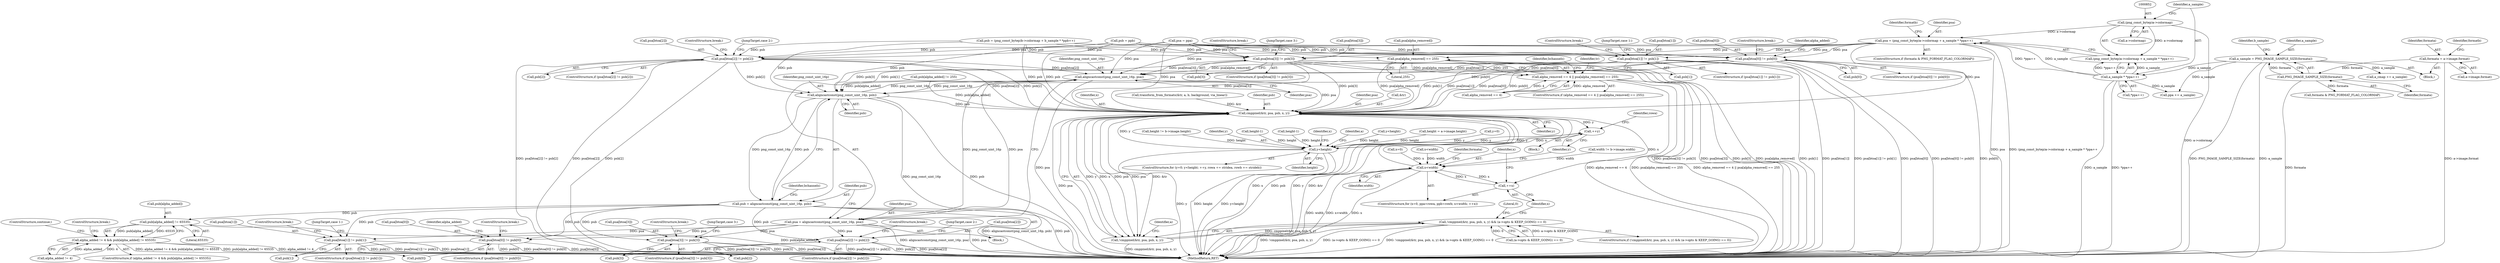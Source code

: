 digraph "0_Android_9d4853418ab2f754c2b63e091c29c5529b8b86ca_27@integer" {
"1000848" [label="(Call,psa = (png_const_bytep)a->colormap + a_sample * *ppa++)"];
"1000851" [label="(Call,(png_const_bytep)a->colormap)"];
"1000856" [label="(Call,a_sample * *ppa++)"];
"1000206" [label="(Call,a_sample = PNG_IMAGE_SAMPLE_SIZE(formata))"];
"1000208" [label="(Call,PNG_IMAGE_SAMPLE_SIZE(formata))"];
"1000190" [label="(Call,formata = a->image.format)"];
"1000905" [label="(Call,aligncastconst(png_const_uint_16p, psa))"];
"1000903" [label="(Call,pua = aligncastconst(png_const_uint_16p, psa))"];
"1000919" [label="(Call,pua[btoa[3]] != pub[3])"];
"1000931" [label="(Call,pua[btoa[2]] != pub[2])"];
"1000943" [label="(Call,pua[btoa[1]] != pub[1])"];
"1000955" [label="(Call,pua[btoa[0]] != pub[0])"];
"1000911" [label="(Call,aligncastconst(png_const_uint_16p, psb))"];
"1000909" [label="(Call,pub = aligncastconst(png_const_uint_16p, psb))"];
"1000970" [label="(Call,pub[alpha_added] != 65535)"];
"1000966" [label="(Call,alpha_added != 4 && pub[alpha_added] != 65535)"];
"1001059" [label="(Call,cmppixel(&tr, psa, psb, x, y))"];
"1000811" [label="(Call,++y)"];
"1000807" [label="(Call,y<height)"];
"1000839" [label="(Call,++x)"];
"1000836" [label="(Call,x<width)"];
"1001058" [label="(Call,!cmppixel(&tr, psa, psb, x, y))"];
"1001057" [label="(Call,!cmppixel(&tr, psa, psb, x, y) && (a->opts & KEEP_GOING) == 0)"];
"1000985" [label="(Call,psa[alpha_removed] == 255)"];
"1000981" [label="(Call,alpha_removed == 4 || psa[alpha_removed] == 255)"];
"1000996" [label="(Call,psa[btoa[3]] != psb[3])"];
"1001008" [label="(Call,psa[btoa[2]] != psb[2])"];
"1001020" [label="(Call,psa[btoa[1]] != psb[1])"];
"1001032" [label="(Call,psa[btoa[0]] != psb[0])"];
"1000811" [label="(Call,++y)"];
"1000937" [label="(Call,pub[2])"];
"1000836" [label="(Call,x<width)"];
"1001062" [label="(Identifier,psa)"];
"1000807" [label="(Call,y<height)"];
"1000952" [label="(ControlStructure,break;)"];
"1000223" [label="(Call,width != b->image.width)"];
"1000866" [label="(Call,ppa += a_sample)"];
"1001041" [label="(ControlStructure,break;)"];
"1001065" [label="(Identifier,y)"];
"1001026" [label="(Call,psb[1])"];
"1000191" [label="(Identifier,formata)"];
"1001066" [label="(Call,(a->opts & KEEP_GOING) == 0)"];
"1001059" [label="(Call,cmppixel(&tr, psa, psb, x, y))"];
"1000804" [label="(Call,y=0)"];
"1000871" [label="(Identifier,formatb)"];
"1000206" [label="(Call,a_sample = PNG_IMAGE_SAMPLE_SIZE(formata))"];
"1000903" [label="(Call,pua = aligncastconst(png_const_uint_16p, psa))"];
"1001060" [label="(Call,&tr)"];
"1000904" [label="(Identifier,pua)"];
"1000812" [label="(Identifier,y)"];
"1000849" [label="(Identifier,psa)"];
"1000230" [label="(Call,height != b->image.height)"];
"1000212" [label="(Identifier,b_sample)"];
"1000943" [label="(Call,pua[btoa[1]] != pub[1])"];
"1000901" [label="(Block,)"];
"1000940" [label="(ControlStructure,break;)"];
"1001047" [label="(Call,psb[alpha_added] != 255)"];
"1000808" [label="(Identifier,y)"];
"1000810" [label="(Block,)"];
"1000941" [label="(JumpTarget,case 2:)"];
"1000953" [label="(JumpTarget,case 1:)"];
"1000981" [label="(Call,alpha_removed == 4 || psa[alpha_removed] == 255)"];
"1000986" [label="(Call,psa[alpha_removed])"];
"1000839" [label="(Call,++x)"];
"1000144" [label="(Block,)"];
"1000837" [label="(Identifier,x)"];
"1000976" [label="(ControlStructure,continue;)"];
"1001017" [label="(ControlStructure,break;)"];
"1001008" [label="(Call,psa[btoa[2]] != psb[2])"];
"1001005" [label="(ControlStructure,break;)"];
"1000858" [label="(Call,*ppa++)"];
"1000199" [label="(Identifier,formatb)"];
"1000207" [label="(Identifier,a_sample)"];
"1000954" [label="(ControlStructure,if (pua[btoa[0]] != pub[0]))"];
"1000929" [label="(JumpTarget,case 3:)"];
"1000955" [label="(Call,pua[btoa[0]] != pub[0])"];
"1000949" [label="(Call,pub[1])"];
"1001064" [label="(Identifier,x)"];
"1000863" [label="(Call,psa = ppa)"];
"1000873" [label="(Call,psb = (png_const_bytep)b->colormap + b_sample * *ppb++)"];
"1001020" [label="(Call,psa[btoa[1]] != psb[1])"];
"1001030" [label="(JumpTarget,case 1:)"];
"1000285" [label="(Call,height-1)"];
"1001006" [label="(JumpTarget,case 3:)"];
"1000918" [label="(ControlStructure,if (pua[btoa[3]] != pub[3]))"];
"1000975" [label="(ControlStructure,break;)"];
"1000966" [label="(Call,alpha_added != 4 && pub[alpha_added] != 65535)"];
"1001018" [label="(JumpTarget,case 2:)"];
"1000850" [label="(Call,(png_const_bytep)a->colormap + a_sample * *ppa++)"];
"1000190" [label="(Call,formata = a->image.format)"];
"1001058" [label="(Call,!cmppixel(&tr, psa, psb, x, y))"];
"1000247" [label="(Call,transform_from_formats(&tr, a, b, background, via_linear))"];
"1000971" [label="(Call,pub[alpha_added])"];
"1001038" [label="(Call,psb[0])"];
"1001128" [label="(MethodReturn,RET)"];
"1000911" [label="(Call,aligncastconst(png_const_uint_16p, psb))"];
"1000844" [label="(ControlStructure,if (formata & PNG_FORMAT_FLAG_COLORMAP))"];
"1000192" [label="(Call,a->image.format)"];
"1000857" [label="(Identifier,a_sample)"];
"1000995" [label="(ControlStructure,if (psa[btoa[3]] != psb[3]))"];
"1000974" [label="(Literal,65535)"];
"1000919" [label="(Call,pua[btoa[3]] != pub[3])"];
"1000920" [label="(Call,pua[btoa[3]])"];
"1001045" [label="(Identifier,alpha_added)"];
"1000208" [label="(Call,PNG_IMAGE_SAMPLE_SIZE(formata))"];
"1001014" [label="(Call,psb[2])"];
"1000905" [label="(Call,aligncastconst(png_const_uint_16p, psa))"];
"1000956" [label="(Call,pua[btoa[0]])"];
"1000853" [label="(Call,a->colormap)"];
"1001057" [label="(Call,!cmppixel(&tr, psa, psb, x, y) && (a->opts & KEEP_GOING) == 0)"];
"1001033" [label="(Call,psa[btoa[0]])"];
"1000910" [label="(Identifier,pub)"];
"1000930" [label="(ControlStructure,if (pua[btoa[2]] != pub[2]))"];
"1000838" [label="(Identifier,width)"];
"1000932" [label="(Call,pua[btoa[2]])"];
"1000944" [label="(Call,pua[btoa[1]])"];
"1000851" [label="(Call,(png_const_bytep)a->colormap)"];
"1000803" [label="(ControlStructure,for (y=0; y<height; ++y, rowa += stridea, rowb += strideb))"];
"1000257" [label="(Call,formata & PNG_FORMAT_FLAG_COLORMAP)"];
"1001061" [label="(Identifier,tr)"];
"1001002" [label="(Call,psb[3])"];
"1000826" [label="(Call,x=0)"];
"1000444" [label="(Call,a_cmap += a_sample)"];
"1001069" [label="(Identifier,a)"];
"1001019" [label="(ControlStructure,if (psa[btoa[1]] != psb[1]))"];
"1000209" [label="(Identifier,formata)"];
"1001007" [label="(ControlStructure,if (psa[btoa[2]] != psb[2]))"];
"1000928" [label="(ControlStructure,break;)"];
"1001021" [label="(Call,psa[btoa[1]])"];
"1000965" [label="(ControlStructure,if (alpha_added != 4 && pub[alpha_added] != 65535))"];
"1000968" [label="(Identifier,alpha_added)"];
"1000913" [label="(Identifier,psb)"];
"1000912" [label="(Identifier,png_const_uint_16p)"];
"1000982" [label="(Call,alpha_removed == 4)"];
"1000970" [label="(Call,pub[alpha_added] != 65535)"];
"1000931" [label="(Call,pua[btoa[2]] != pub[2])"];
"1000297" [label="(Call,height-1)"];
"1001032" [label="(Call,psa[btoa[0]] != psb[0])"];
"1001056" [label="(ControlStructure,if (!cmppixel(&tr, psa, psb, x, y) && (a->opts & KEEP_GOING) == 0))"];
"1000856" [label="(Call,a_sample * *ppa++)"];
"1000907" [label="(Identifier,psa)"];
"1000840" [label="(Identifier,x)"];
"1000361" [label="(Call,x<width)"];
"1001029" [label="(ControlStructure,break;)"];
"1000964" [label="(ControlStructure,break;)"];
"1000906" [label="(Identifier,png_const_uint_16p)"];
"1001074" [label="(Literal,0)"];
"1000846" [label="(Identifier,formata)"];
"1000809" [label="(Identifier,height)"];
"1000909" [label="(Call,pub = aligncastconst(png_const_uint_16p, psb))"];
"1000827" [label="(Identifier,x)"];
"1000967" [label="(Call,alpha_added != 4)"];
"1000980" [label="(ControlStructure,if (alpha_removed == 4 || psa[alpha_removed] == 255))"];
"1000848" [label="(Call,psa = (png_const_bytep)a->colormap + a_sample * *ppa++)"];
"1000985" [label="(Call,psa[alpha_removed] == 255)"];
"1000942" [label="(ControlStructure,if (pua[btoa[1]] != pub[1]))"];
"1000925" [label="(Call,pub[3])"];
"1000961" [label="(Call,pub[0])"];
"1000989" [label="(Literal,255)"];
"1001063" [label="(Identifier,psb)"];
"1001078" [label="(Identifier,a)"];
"1000997" [label="(Call,psa[btoa[3]])"];
"1000815" [label="(Identifier,rowa)"];
"1001031" [label="(ControlStructure,if (psa[btoa[0]] != psb[0]))"];
"1000341" [label="(Call,y<height)"];
"1000915" [label="(Identifier,bchannels)"];
"1000996" [label="(Call,psa[btoa[3]] != psb[3])"];
"1000992" [label="(Identifier,bchannels)"];
"1000824" [label="(ControlStructure,for (x=0, ppa=rowa, ppb=rowb; x<width; ++x))"];
"1000888" [label="(Call,psb = ppb)"];
"1000182" [label="(Call,height = a->image.height)"];
"1001009" [label="(Call,psa[btoa[2]])"];
"1000848" -> "1000844"  [label="AST: "];
"1000848" -> "1000850"  [label="CFG: "];
"1000849" -> "1000848"  [label="AST: "];
"1000850" -> "1000848"  [label="AST: "];
"1000871" -> "1000848"  [label="CFG: "];
"1000848" -> "1001128"  [label="DDG: psa"];
"1000848" -> "1001128"  [label="DDG: (png_const_bytep)a->colormap + a_sample * *ppa++"];
"1000851" -> "1000848"  [label="DDG: a->colormap"];
"1000856" -> "1000848"  [label="DDG: a_sample"];
"1000856" -> "1000848"  [label="DDG: *ppa++"];
"1000848" -> "1000905"  [label="DDG: psa"];
"1000848" -> "1000985"  [label="DDG: psa"];
"1000848" -> "1000996"  [label="DDG: psa"];
"1000848" -> "1001008"  [label="DDG: psa"];
"1000848" -> "1001020"  [label="DDG: psa"];
"1000848" -> "1001032"  [label="DDG: psa"];
"1000848" -> "1001059"  [label="DDG: psa"];
"1000851" -> "1000850"  [label="AST: "];
"1000851" -> "1000853"  [label="CFG: "];
"1000852" -> "1000851"  [label="AST: "];
"1000853" -> "1000851"  [label="AST: "];
"1000857" -> "1000851"  [label="CFG: "];
"1000851" -> "1001128"  [label="DDG: a->colormap"];
"1000851" -> "1000850"  [label="DDG: a->colormap"];
"1000856" -> "1000850"  [label="AST: "];
"1000856" -> "1000858"  [label="CFG: "];
"1000857" -> "1000856"  [label="AST: "];
"1000858" -> "1000856"  [label="AST: "];
"1000850" -> "1000856"  [label="CFG: "];
"1000856" -> "1001128"  [label="DDG: *ppa++"];
"1000856" -> "1001128"  [label="DDG: a_sample"];
"1000856" -> "1000850"  [label="DDG: a_sample"];
"1000856" -> "1000850"  [label="DDG: *ppa++"];
"1000206" -> "1000856"  [label="DDG: a_sample"];
"1000856" -> "1000866"  [label="DDG: a_sample"];
"1000206" -> "1000144"  [label="AST: "];
"1000206" -> "1000208"  [label="CFG: "];
"1000207" -> "1000206"  [label="AST: "];
"1000208" -> "1000206"  [label="AST: "];
"1000212" -> "1000206"  [label="CFG: "];
"1000206" -> "1001128"  [label="DDG: PNG_IMAGE_SAMPLE_SIZE(formata)"];
"1000206" -> "1001128"  [label="DDG: a_sample"];
"1000208" -> "1000206"  [label="DDG: formata"];
"1000206" -> "1000444"  [label="DDG: a_sample"];
"1000206" -> "1000866"  [label="DDG: a_sample"];
"1000208" -> "1000209"  [label="CFG: "];
"1000209" -> "1000208"  [label="AST: "];
"1000208" -> "1001128"  [label="DDG: formata"];
"1000190" -> "1000208"  [label="DDG: formata"];
"1000208" -> "1000257"  [label="DDG: formata"];
"1000190" -> "1000144"  [label="AST: "];
"1000190" -> "1000192"  [label="CFG: "];
"1000191" -> "1000190"  [label="AST: "];
"1000192" -> "1000190"  [label="AST: "];
"1000199" -> "1000190"  [label="CFG: "];
"1000190" -> "1001128"  [label="DDG: a->image.format"];
"1000905" -> "1000903"  [label="AST: "];
"1000905" -> "1000907"  [label="CFG: "];
"1000906" -> "1000905"  [label="AST: "];
"1000907" -> "1000905"  [label="AST: "];
"1000903" -> "1000905"  [label="CFG: "];
"1000905" -> "1001128"  [label="DDG: psa"];
"1000905" -> "1000903"  [label="DDG: png_const_uint_16p"];
"1000905" -> "1000903"  [label="DDG: psa"];
"1000911" -> "1000905"  [label="DDG: png_const_uint_16p"];
"1001020" -> "1000905"  [label="DDG: psa[btoa[1]]"];
"1001008" -> "1000905"  [label="DDG: psa[btoa[2]]"];
"1001032" -> "1000905"  [label="DDG: psa[btoa[0]]"];
"1000985" -> "1000905"  [label="DDG: psa[alpha_removed]"];
"1000996" -> "1000905"  [label="DDG: psa[btoa[3]]"];
"1000863" -> "1000905"  [label="DDG: psa"];
"1000905" -> "1000911"  [label="DDG: png_const_uint_16p"];
"1000905" -> "1001059"  [label="DDG: psa"];
"1000903" -> "1000901"  [label="AST: "];
"1000904" -> "1000903"  [label="AST: "];
"1000910" -> "1000903"  [label="CFG: "];
"1000903" -> "1001128"  [label="DDG: pua"];
"1000903" -> "1001128"  [label="DDG: aligncastconst(png_const_uint_16p, psa)"];
"1000903" -> "1000919"  [label="DDG: pua"];
"1000903" -> "1000931"  [label="DDG: pua"];
"1000903" -> "1000943"  [label="DDG: pua"];
"1000903" -> "1000955"  [label="DDG: pua"];
"1000919" -> "1000918"  [label="AST: "];
"1000919" -> "1000925"  [label="CFG: "];
"1000920" -> "1000919"  [label="AST: "];
"1000925" -> "1000919"  [label="AST: "];
"1000928" -> "1000919"  [label="CFG: "];
"1000929" -> "1000919"  [label="CFG: "];
"1000919" -> "1001128"  [label="DDG: pua[btoa[3]]"];
"1000919" -> "1001128"  [label="DDG: pua[btoa[3]] != pub[3]"];
"1000919" -> "1001128"  [label="DDG: pub[3]"];
"1000909" -> "1000919"  [label="DDG: pub"];
"1000931" -> "1000930"  [label="AST: "];
"1000931" -> "1000937"  [label="CFG: "];
"1000932" -> "1000931"  [label="AST: "];
"1000937" -> "1000931"  [label="AST: "];
"1000940" -> "1000931"  [label="CFG: "];
"1000941" -> "1000931"  [label="CFG: "];
"1000931" -> "1001128"  [label="DDG: pub[2]"];
"1000931" -> "1001128"  [label="DDG: pua[btoa[2]]"];
"1000931" -> "1001128"  [label="DDG: pua[btoa[2]] != pub[2]"];
"1000909" -> "1000931"  [label="DDG: pub"];
"1000943" -> "1000942"  [label="AST: "];
"1000943" -> "1000949"  [label="CFG: "];
"1000944" -> "1000943"  [label="AST: "];
"1000949" -> "1000943"  [label="AST: "];
"1000952" -> "1000943"  [label="CFG: "];
"1000953" -> "1000943"  [label="CFG: "];
"1000943" -> "1001128"  [label="DDG: pua[btoa[1]] != pub[1]"];
"1000943" -> "1001128"  [label="DDG: pua[btoa[1]]"];
"1000943" -> "1001128"  [label="DDG: pub[1]"];
"1000909" -> "1000943"  [label="DDG: pub"];
"1000955" -> "1000954"  [label="AST: "];
"1000955" -> "1000961"  [label="CFG: "];
"1000956" -> "1000955"  [label="AST: "];
"1000961" -> "1000955"  [label="AST: "];
"1000964" -> "1000955"  [label="CFG: "];
"1000968" -> "1000955"  [label="CFG: "];
"1000955" -> "1001128"  [label="DDG: pub[0]"];
"1000955" -> "1001128"  [label="DDG: pua[btoa[0]] != pub[0]"];
"1000955" -> "1001128"  [label="DDG: pua[btoa[0]]"];
"1000909" -> "1000955"  [label="DDG: pub"];
"1000911" -> "1000909"  [label="AST: "];
"1000911" -> "1000913"  [label="CFG: "];
"1000912" -> "1000911"  [label="AST: "];
"1000913" -> "1000911"  [label="AST: "];
"1000909" -> "1000911"  [label="CFG: "];
"1000911" -> "1001128"  [label="DDG: png_const_uint_16p"];
"1000911" -> "1001128"  [label="DDG: psb"];
"1000911" -> "1000909"  [label="DDG: png_const_uint_16p"];
"1000911" -> "1000909"  [label="DDG: psb"];
"1000873" -> "1000911"  [label="DDG: psb"];
"1001020" -> "1000911"  [label="DDG: psb[1]"];
"1001032" -> "1000911"  [label="DDG: psb[0]"];
"1001047" -> "1000911"  [label="DDG: psb[alpha_added]"];
"1000996" -> "1000911"  [label="DDG: psb[3]"];
"1001008" -> "1000911"  [label="DDG: psb[2]"];
"1000888" -> "1000911"  [label="DDG: psb"];
"1000911" -> "1001059"  [label="DDG: psb"];
"1000909" -> "1000901"  [label="AST: "];
"1000910" -> "1000909"  [label="AST: "];
"1000915" -> "1000909"  [label="CFG: "];
"1000909" -> "1001128"  [label="DDG: aligncastconst(png_const_uint_16p, psb)"];
"1000909" -> "1001128"  [label="DDG: pub"];
"1000909" -> "1000970"  [label="DDG: pub"];
"1000970" -> "1000966"  [label="AST: "];
"1000970" -> "1000974"  [label="CFG: "];
"1000971" -> "1000970"  [label="AST: "];
"1000974" -> "1000970"  [label="AST: "];
"1000966" -> "1000970"  [label="CFG: "];
"1000970" -> "1001128"  [label="DDG: pub[alpha_added]"];
"1000970" -> "1000966"  [label="DDG: pub[alpha_added]"];
"1000970" -> "1000966"  [label="DDG: 65535"];
"1000966" -> "1000965"  [label="AST: "];
"1000966" -> "1000967"  [label="CFG: "];
"1000967" -> "1000966"  [label="AST: "];
"1000975" -> "1000966"  [label="CFG: "];
"1000976" -> "1000966"  [label="CFG: "];
"1000966" -> "1001128"  [label="DDG: alpha_added != 4"];
"1000966" -> "1001128"  [label="DDG: alpha_added != 4 && pub[alpha_added] != 65535"];
"1000966" -> "1001128"  [label="DDG: pub[alpha_added] != 65535"];
"1000967" -> "1000966"  [label="DDG: alpha_added"];
"1000967" -> "1000966"  [label="DDG: 4"];
"1001059" -> "1001058"  [label="AST: "];
"1001059" -> "1001065"  [label="CFG: "];
"1001060" -> "1001059"  [label="AST: "];
"1001062" -> "1001059"  [label="AST: "];
"1001063" -> "1001059"  [label="AST: "];
"1001064" -> "1001059"  [label="AST: "];
"1001065" -> "1001059"  [label="AST: "];
"1001058" -> "1001059"  [label="CFG: "];
"1001059" -> "1001128"  [label="DDG: psa"];
"1001059" -> "1001128"  [label="DDG: x"];
"1001059" -> "1001128"  [label="DDG: psb"];
"1001059" -> "1001128"  [label="DDG: y"];
"1001059" -> "1001128"  [label="DDG: &tr"];
"1001059" -> "1000811"  [label="DDG: y"];
"1001059" -> "1000839"  [label="DDG: x"];
"1001059" -> "1001058"  [label="DDG: y"];
"1001059" -> "1001058"  [label="DDG: x"];
"1001059" -> "1001058"  [label="DDG: psb"];
"1001059" -> "1001058"  [label="DDG: psa"];
"1001059" -> "1001058"  [label="DDG: &tr"];
"1000247" -> "1001059"  [label="DDG: &tr"];
"1001020" -> "1001059"  [label="DDG: psa[btoa[1]]"];
"1001020" -> "1001059"  [label="DDG: psb[1]"];
"1001008" -> "1001059"  [label="DDG: psa[btoa[2]]"];
"1001008" -> "1001059"  [label="DDG: psb[2]"];
"1001032" -> "1001059"  [label="DDG: psa[btoa[0]]"];
"1001032" -> "1001059"  [label="DDG: psb[0]"];
"1000985" -> "1001059"  [label="DDG: psa[alpha_removed]"];
"1000996" -> "1001059"  [label="DDG: psa[btoa[3]]"];
"1000996" -> "1001059"  [label="DDG: psb[3]"];
"1000863" -> "1001059"  [label="DDG: psa"];
"1000873" -> "1001059"  [label="DDG: psb"];
"1001047" -> "1001059"  [label="DDG: psb[alpha_added]"];
"1000888" -> "1001059"  [label="DDG: psb"];
"1000836" -> "1001059"  [label="DDG: x"];
"1000807" -> "1001059"  [label="DDG: y"];
"1000811" -> "1000810"  [label="AST: "];
"1000811" -> "1000812"  [label="CFG: "];
"1000812" -> "1000811"  [label="AST: "];
"1000815" -> "1000811"  [label="CFG: "];
"1000811" -> "1000807"  [label="DDG: y"];
"1000807" -> "1000811"  [label="DDG: y"];
"1000807" -> "1000803"  [label="AST: "];
"1000807" -> "1000809"  [label="CFG: "];
"1000808" -> "1000807"  [label="AST: "];
"1000809" -> "1000807"  [label="AST: "];
"1000827" -> "1000807"  [label="CFG: "];
"1001078" -> "1000807"  [label="CFG: "];
"1000807" -> "1001128"  [label="DDG: y<height"];
"1000807" -> "1001128"  [label="DDG: y"];
"1000807" -> "1001128"  [label="DDG: height"];
"1000804" -> "1000807"  [label="DDG: y"];
"1000341" -> "1000807"  [label="DDG: height"];
"1000230" -> "1000807"  [label="DDG: height"];
"1000182" -> "1000807"  [label="DDG: height"];
"1000285" -> "1000807"  [label="DDG: height"];
"1000297" -> "1000807"  [label="DDG: height"];
"1000839" -> "1000824"  [label="AST: "];
"1000839" -> "1000840"  [label="CFG: "];
"1000840" -> "1000839"  [label="AST: "];
"1000837" -> "1000839"  [label="CFG: "];
"1000839" -> "1000836"  [label="DDG: x"];
"1000836" -> "1000839"  [label="DDG: x"];
"1000836" -> "1000824"  [label="AST: "];
"1000836" -> "1000838"  [label="CFG: "];
"1000837" -> "1000836"  [label="AST: "];
"1000838" -> "1000836"  [label="AST: "];
"1000846" -> "1000836"  [label="CFG: "];
"1000812" -> "1000836"  [label="CFG: "];
"1000836" -> "1001128"  [label="DDG: width"];
"1000836" -> "1001128"  [label="DDG: x<width"];
"1000836" -> "1001128"  [label="DDG: x"];
"1000826" -> "1000836"  [label="DDG: x"];
"1000361" -> "1000836"  [label="DDG: width"];
"1000223" -> "1000836"  [label="DDG: width"];
"1001058" -> "1001057"  [label="AST: "];
"1001069" -> "1001058"  [label="CFG: "];
"1001057" -> "1001058"  [label="CFG: "];
"1001058" -> "1001128"  [label="DDG: cmppixel(&tr, psa, psb, x, y)"];
"1001058" -> "1001057"  [label="DDG: cmppixel(&tr, psa, psb, x, y)"];
"1001057" -> "1001056"  [label="AST: "];
"1001057" -> "1001066"  [label="CFG: "];
"1001066" -> "1001057"  [label="AST: "];
"1001074" -> "1001057"  [label="CFG: "];
"1000840" -> "1001057"  [label="CFG: "];
"1001057" -> "1001128"  [label="DDG: (a->opts & KEEP_GOING) == 0"];
"1001057" -> "1001128"  [label="DDG: !cmppixel(&tr, psa, psb, x, y) && (a->opts & KEEP_GOING) == 0"];
"1001057" -> "1001128"  [label="DDG: !cmppixel(&tr, psa, psb, x, y)"];
"1001066" -> "1001057"  [label="DDG: a->opts & KEEP_GOING"];
"1001066" -> "1001057"  [label="DDG: 0"];
"1000985" -> "1000981"  [label="AST: "];
"1000985" -> "1000989"  [label="CFG: "];
"1000986" -> "1000985"  [label="AST: "];
"1000989" -> "1000985"  [label="AST: "];
"1000981" -> "1000985"  [label="CFG: "];
"1000985" -> "1001128"  [label="DDG: psa[alpha_removed]"];
"1000985" -> "1000981"  [label="DDG: psa[alpha_removed]"];
"1000985" -> "1000981"  [label="DDG: 255"];
"1000863" -> "1000985"  [label="DDG: psa"];
"1000981" -> "1000980"  [label="AST: "];
"1000981" -> "1000982"  [label="CFG: "];
"1000982" -> "1000981"  [label="AST: "];
"1000992" -> "1000981"  [label="CFG: "];
"1001061" -> "1000981"  [label="CFG: "];
"1000981" -> "1001128"  [label="DDG: alpha_removed == 4 || psa[alpha_removed] == 255"];
"1000981" -> "1001128"  [label="DDG: alpha_removed == 4"];
"1000981" -> "1001128"  [label="DDG: psa[alpha_removed] == 255"];
"1000982" -> "1000981"  [label="DDG: alpha_removed"];
"1000982" -> "1000981"  [label="DDG: 4"];
"1000996" -> "1000995"  [label="AST: "];
"1000996" -> "1001002"  [label="CFG: "];
"1000997" -> "1000996"  [label="AST: "];
"1001002" -> "1000996"  [label="AST: "];
"1001005" -> "1000996"  [label="CFG: "];
"1001006" -> "1000996"  [label="CFG: "];
"1000996" -> "1001128"  [label="DDG: psa[btoa[3]] != psb[3]"];
"1000996" -> "1001128"  [label="DDG: psa[btoa[3]]"];
"1000996" -> "1001128"  [label="DDG: psb[3]"];
"1000863" -> "1000996"  [label="DDG: psa"];
"1000873" -> "1000996"  [label="DDG: psb"];
"1000888" -> "1000996"  [label="DDG: psb"];
"1001008" -> "1001007"  [label="AST: "];
"1001008" -> "1001014"  [label="CFG: "];
"1001009" -> "1001008"  [label="AST: "];
"1001014" -> "1001008"  [label="AST: "];
"1001017" -> "1001008"  [label="CFG: "];
"1001018" -> "1001008"  [label="CFG: "];
"1001008" -> "1001128"  [label="DDG: psa[btoa[2]] != psb[2]"];
"1001008" -> "1001128"  [label="DDG: psa[btoa[2]]"];
"1001008" -> "1001128"  [label="DDG: psb[2]"];
"1000863" -> "1001008"  [label="DDG: psa"];
"1000873" -> "1001008"  [label="DDG: psb"];
"1000888" -> "1001008"  [label="DDG: psb"];
"1001020" -> "1001019"  [label="AST: "];
"1001020" -> "1001026"  [label="CFG: "];
"1001021" -> "1001020"  [label="AST: "];
"1001026" -> "1001020"  [label="AST: "];
"1001029" -> "1001020"  [label="CFG: "];
"1001030" -> "1001020"  [label="CFG: "];
"1001020" -> "1001128"  [label="DDG: psb[1]"];
"1001020" -> "1001128"  [label="DDG: psa[btoa[1]]"];
"1001020" -> "1001128"  [label="DDG: psa[btoa[1]] != psb[1]"];
"1000863" -> "1001020"  [label="DDG: psa"];
"1000873" -> "1001020"  [label="DDG: psb"];
"1000888" -> "1001020"  [label="DDG: psb"];
"1001032" -> "1001031"  [label="AST: "];
"1001032" -> "1001038"  [label="CFG: "];
"1001033" -> "1001032"  [label="AST: "];
"1001038" -> "1001032"  [label="AST: "];
"1001041" -> "1001032"  [label="CFG: "];
"1001045" -> "1001032"  [label="CFG: "];
"1001032" -> "1001128"  [label="DDG: psb[0]"];
"1001032" -> "1001128"  [label="DDG: psa[btoa[0]]"];
"1001032" -> "1001128"  [label="DDG: psa[btoa[0]] != psb[0]"];
"1000863" -> "1001032"  [label="DDG: psa"];
"1000873" -> "1001032"  [label="DDG: psb"];
"1000888" -> "1001032"  [label="DDG: psb"];
}
